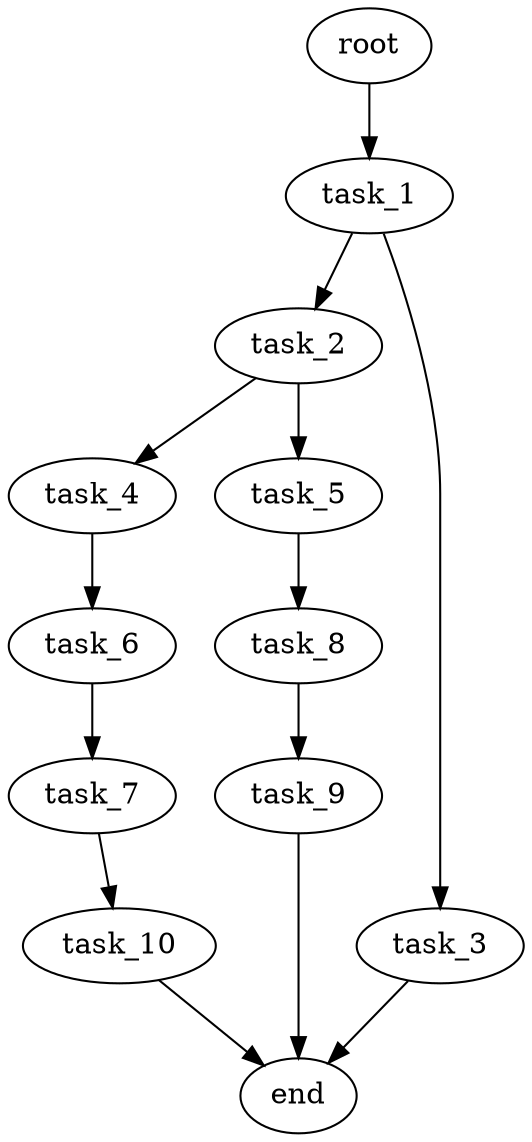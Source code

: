 digraph G {
  root [size="0.000000e+00"];
  task_1 [size="7.757561e+09"];
  task_2 [size="2.857996e+10"];
  task_3 [size="2.717879e+10"];
  task_4 [size="3.197776e+10"];
  task_5 [size="5.401982e+10"];
  task_6 [size="1.384602e+10"];
  task_7 [size="2.313384e+10"];
  task_8 [size="6.939804e+10"];
  task_9 [size="7.064485e+10"];
  task_10 [size="6.432243e+09"];
  end [size="0.000000e+00"];

  root -> task_1 [size="1.000000e-12"];
  task_1 -> task_2 [size="2.857996e+08"];
  task_1 -> task_3 [size="2.717879e+08"];
  task_2 -> task_4 [size="3.197776e+08"];
  task_2 -> task_5 [size="5.401982e+08"];
  task_3 -> end [size="1.000000e-12"];
  task_4 -> task_6 [size="1.384602e+08"];
  task_5 -> task_8 [size="6.939804e+08"];
  task_6 -> task_7 [size="2.313384e+08"];
  task_7 -> task_10 [size="6.432243e+07"];
  task_8 -> task_9 [size="7.064485e+08"];
  task_9 -> end [size="1.000000e-12"];
  task_10 -> end [size="1.000000e-12"];
}
